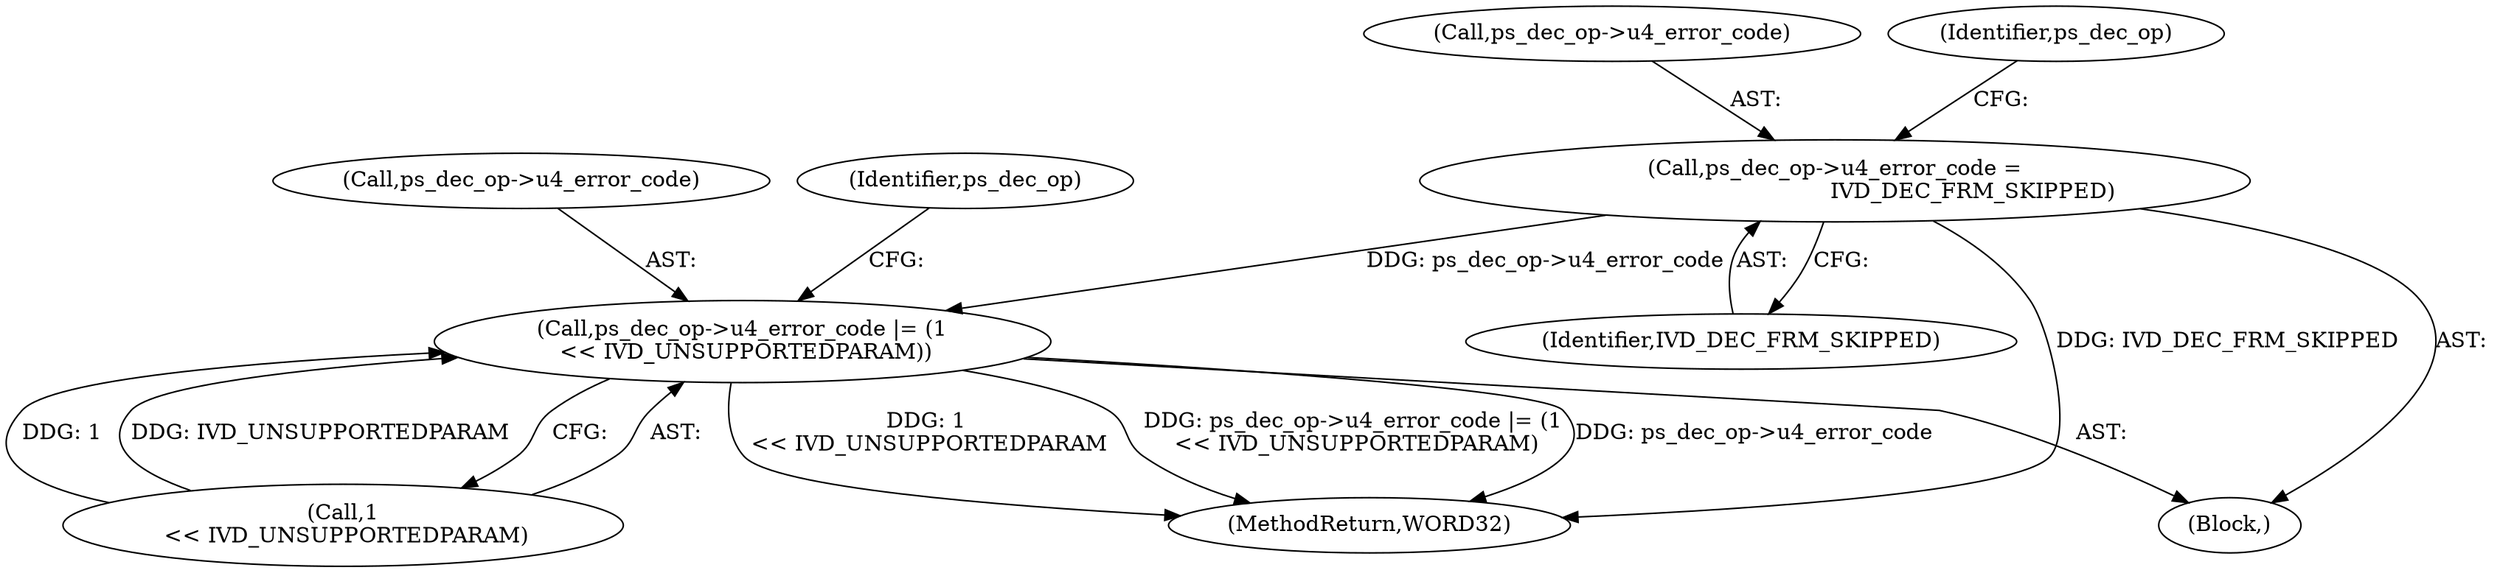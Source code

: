 digraph "0_Android_7554755536019e439433c515eeb44e701fb3bfb2@pointer" {
"1001161" [label="(Call,ps_dec_op->u4_error_code =\n                                        IVD_DEC_FRM_SKIPPED)"];
"1001166" [label="(Call,ps_dec_op->u4_error_code |= (1\n << IVD_UNSUPPORTEDPARAM))"];
"1001150" [label="(Block,)"];
"1001165" [label="(Identifier,IVD_DEC_FRM_SKIPPED)"];
"1001166" [label="(Call,ps_dec_op->u4_error_code |= (1\n << IVD_UNSUPPORTEDPARAM))"];
"1002142" [label="(MethodReturn,WORD32)"];
"1001162" [label="(Call,ps_dec_op->u4_error_code)"];
"1001168" [label="(Identifier,ps_dec_op)"];
"1001161" [label="(Call,ps_dec_op->u4_error_code =\n                                        IVD_DEC_FRM_SKIPPED)"];
"1001175" [label="(Identifier,ps_dec_op)"];
"1001167" [label="(Call,ps_dec_op->u4_error_code)"];
"1001170" [label="(Call,1\n << IVD_UNSUPPORTEDPARAM)"];
"1001161" -> "1001150"  [label="AST: "];
"1001161" -> "1001165"  [label="CFG: "];
"1001162" -> "1001161"  [label="AST: "];
"1001165" -> "1001161"  [label="AST: "];
"1001168" -> "1001161"  [label="CFG: "];
"1001161" -> "1002142"  [label="DDG: IVD_DEC_FRM_SKIPPED"];
"1001161" -> "1001166"  [label="DDG: ps_dec_op->u4_error_code"];
"1001166" -> "1001150"  [label="AST: "];
"1001166" -> "1001170"  [label="CFG: "];
"1001167" -> "1001166"  [label="AST: "];
"1001170" -> "1001166"  [label="AST: "];
"1001175" -> "1001166"  [label="CFG: "];
"1001166" -> "1002142"  [label="DDG: 1\n << IVD_UNSUPPORTEDPARAM"];
"1001166" -> "1002142"  [label="DDG: ps_dec_op->u4_error_code |= (1\n << IVD_UNSUPPORTEDPARAM)"];
"1001166" -> "1002142"  [label="DDG: ps_dec_op->u4_error_code"];
"1001170" -> "1001166"  [label="DDG: 1"];
"1001170" -> "1001166"  [label="DDG: IVD_UNSUPPORTEDPARAM"];
}
